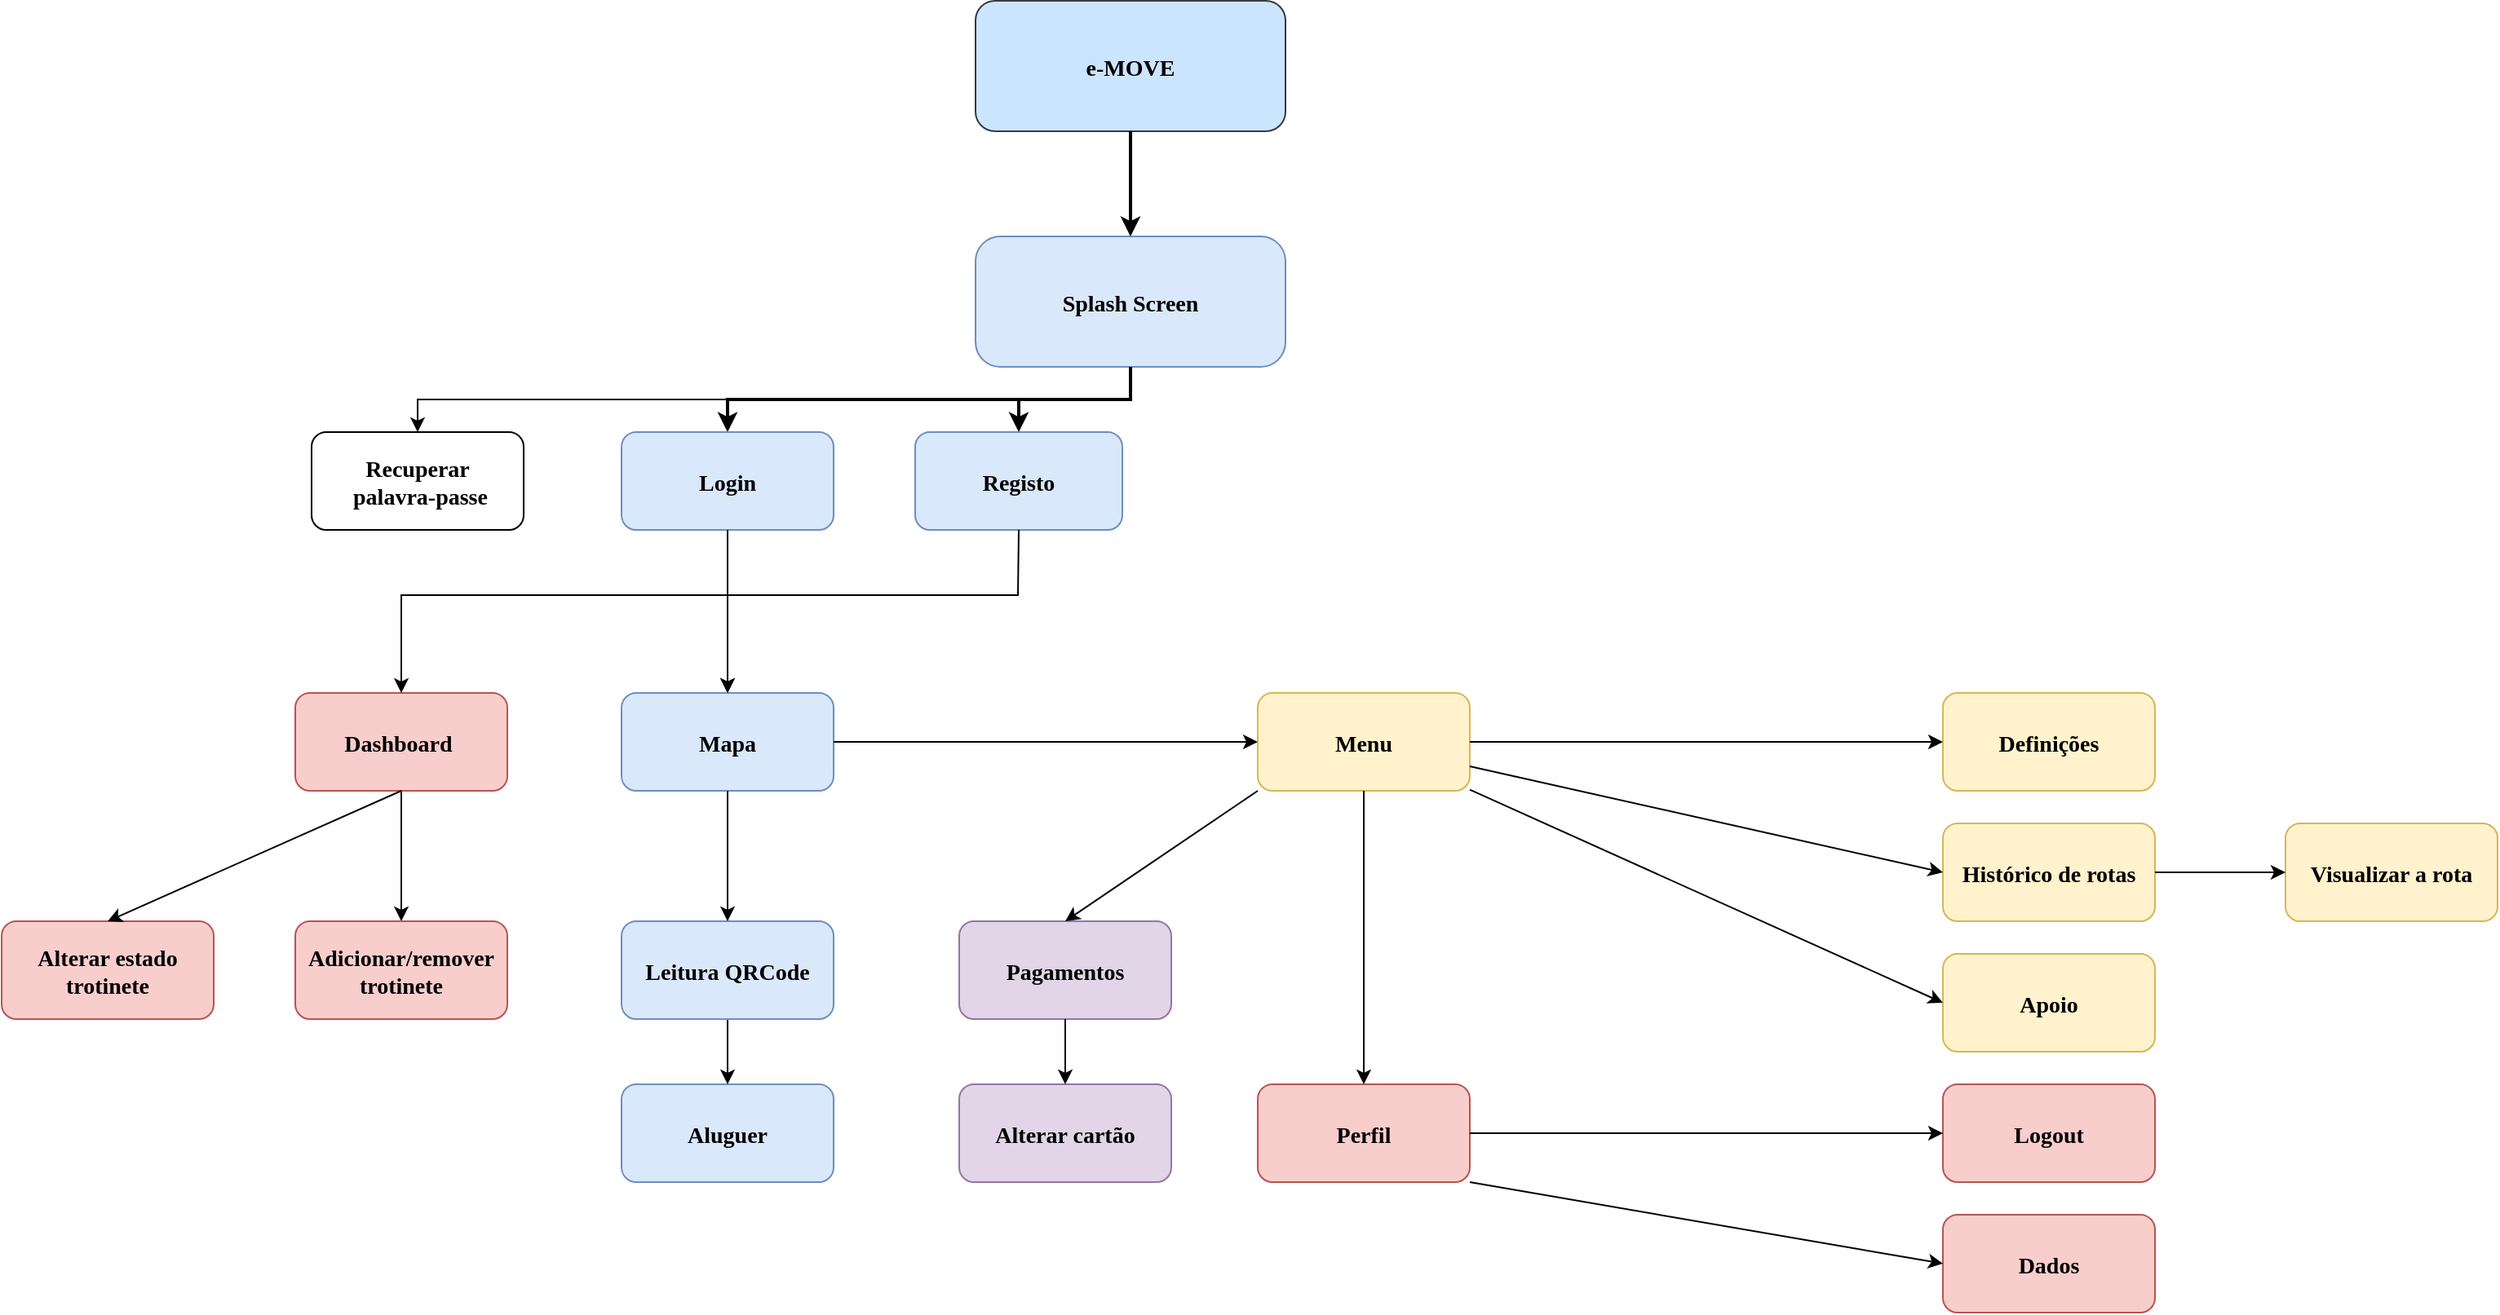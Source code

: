 <mxfile version="16.0.0" type="device"><diagram name="Page-1" id="2c0d36ab-eaac-3732-788b-9136903baeff"><mxGraphModel dx="827" dy="459" grid="1" gridSize="10" guides="1" tooltips="1" connect="1" arrows="1" fold="1" page="1" pageScale="1.5" pageWidth="1169" pageHeight="827" background="none" math="0" shadow="0"><root><mxCell id="0"/><mxCell id="1" parent="0"/><mxCell id="2" value="e-MOVE" style="rounded=1;fillColor=#cce5ff;strokeColor=#36393d;fontStyle=1;fontFamily=Tahoma;fontSize=14;" parent="1" vertex="1"><mxGeometry x="757" y="185.5" width="190" height="80" as="geometry"/></mxCell><mxCell id="13" value="Splash Screen" style="rounded=1;fillColor=#dae8fc;strokeColor=#6c8ebf;fontStyle=1;fontFamily=Tahoma;fontSize=14;arcSize=19;glass=0;shadow=0;sketch=0;" parent="1" vertex="1"><mxGeometry x="757" y="330" width="190" height="80" as="geometry"/></mxCell><mxCell id="61" value="" style="edgeStyle=elbowEdgeStyle;elbow=vertical;strokeWidth=2;rounded=0" parent="1" source="2" target="13" edge="1"><mxGeometry x="-23" y="135.5" width="100" height="100" as="geometry"><mxPoint x="-23" y="235.5" as="sourcePoint"/><mxPoint x="77" y="135.5" as="targetPoint"/></mxGeometry></mxCell><mxCell id="62" value="" style="edgeStyle=elbowEdgeStyle;elbow=vertical;strokeWidth=2;rounded=0;entryX=0.5;entryY=0;entryDx=0;entryDy=0;" parent="1" source="13" target="2tq0v9M3rVG6fNkMYPXv-124" edge="1"><mxGeometry x="627" y="130" width="100" height="100" as="geometry"><mxPoint x="627" y="230" as="sourcePoint"/><mxPoint x="772" y="450" as="targetPoint"/></mxGeometry></mxCell><mxCell id="2tq0v9M3rVG6fNkMYPXv-123" value="" style="edgeStyle=elbowEdgeStyle;elbow=vertical;strokeWidth=2;rounded=0;exitX=0.5;exitY=1;exitDx=0;exitDy=0;entryX=0.5;entryY=0;entryDx=0;entryDy=0;" parent="1" source="13" target="2tq0v9M3rVG6fNkMYPXv-125" edge="1"><mxGeometry x="637" y="140" width="100" height="100" as="geometry"><mxPoint x="862" y="420" as="sourcePoint"/><mxPoint x="970" y="454.5" as="targetPoint"/></mxGeometry></mxCell><mxCell id="2tq0v9M3rVG6fNkMYPXv-124" value="Login" style="rounded=1;fillColor=#dae8fc;strokeColor=#6c8ebf;fontStyle=1;fontFamily=Tahoma;fontSize=14" parent="1" vertex="1"><mxGeometry x="540" y="450" width="130" height="60" as="geometry"/></mxCell><mxCell id="2tq0v9M3rVG6fNkMYPXv-125" value="Registo" style="rounded=1;fillColor=#dae8fc;strokeColor=#6c8ebf;fontStyle=1;fontFamily=Tahoma;fontSize=14" parent="1" vertex="1"><mxGeometry x="720" y="450" width="127" height="60" as="geometry"/></mxCell><mxCell id="2tq0v9M3rVG6fNkMYPXv-128" value="Menu" style="rounded=1;fillColor=#fff2cc;strokeColor=#d6b656;fontStyle=1;fontFamily=Tahoma;fontSize=14" parent="1" vertex="1"><mxGeometry x="930" y="610" width="130" height="60" as="geometry"/></mxCell><mxCell id="2tq0v9M3rVG6fNkMYPXv-129" value="" style="endArrow=classic;html=1;rounded=0;exitX=0.5;exitY=1;exitDx=0;exitDy=0;entryX=0.5;entryY=0;entryDx=0;entryDy=0;" parent="1" source="2tq0v9M3rVG6fNkMYPXv-124" target="2tq0v9M3rVG6fNkMYPXv-130" edge="1"><mxGeometry width="50" height="50" relative="1" as="geometry"><mxPoint x="460" y="490" as="sourcePoint"/><mxPoint x="770" y="610" as="targetPoint"/><Array as="points"/></mxGeometry></mxCell><mxCell id="2tq0v9M3rVG6fNkMYPXv-130" value="Mapa" style="rounded=1;fillColor=#dae8fc;strokeColor=#6c8ebf;fontStyle=1;fontFamily=Tahoma;fontSize=14" parent="1" vertex="1"><mxGeometry x="540" y="610" width="130" height="60" as="geometry"/></mxCell><mxCell id="2tq0v9M3rVG6fNkMYPXv-134" value="Perfil" style="rounded=1;fillColor=#f8cecc;strokeColor=#b85450;fontStyle=1;fontFamily=Tahoma;fontSize=14" parent="1" vertex="1"><mxGeometry x="930" y="850" width="130" height="60" as="geometry"/></mxCell><mxCell id="2tq0v9M3rVG6fNkMYPXv-135" value="" style="endArrow=classic;html=1;rounded=0;" parent="1" source="2tq0v9M3rVG6fNkMYPXv-128" target="2tq0v9M3rVG6fNkMYPXv-134" edge="1"><mxGeometry width="50" height="50" relative="1" as="geometry"><mxPoint x="615" y="750" as="sourcePoint"/><mxPoint x="615" y="870" as="targetPoint"/></mxGeometry></mxCell><mxCell id="2tq0v9M3rVG6fNkMYPXv-136" value="Aluguer" style="rounded=1;fillColor=#dae8fc;strokeColor=#6c8ebf;fontStyle=1;fontFamily=Tahoma;fontSize=14" parent="1" vertex="1"><mxGeometry x="540" y="850" width="130" height="60" as="geometry"/></mxCell><mxCell id="2tq0v9M3rVG6fNkMYPXv-137" value="" style="endArrow=classic;html=1;rounded=0;exitX=0.5;exitY=1;exitDx=0;exitDy=0;" parent="1" source="2tq0v9M3rVG6fNkMYPXv-147" target="2tq0v9M3rVG6fNkMYPXv-136" edge="1"><mxGeometry width="50" height="50" relative="1" as="geometry"><mxPoint x="795" y="920" as="sourcePoint"/><mxPoint x="805" y="870" as="targetPoint"/></mxGeometry></mxCell><mxCell id="2tq0v9M3rVG6fNkMYPXv-138" value="Pagamentos" style="rounded=1;fillColor=#e1d5e7;strokeColor=#9673a6;fontStyle=1;fontFamily=Tahoma;fontSize=14" parent="1" vertex="1"><mxGeometry x="747" y="750" width="130" height="60" as="geometry"/></mxCell><mxCell id="2tq0v9M3rVG6fNkMYPXv-139" value="" style="endArrow=classic;html=1;rounded=0;exitX=0;exitY=1;exitDx=0;exitDy=0;entryX=0.5;entryY=0;entryDx=0;entryDy=0;" parent="1" source="2tq0v9M3rVG6fNkMYPXv-128" target="2tq0v9M3rVG6fNkMYPXv-138" edge="1"><mxGeometry width="50" height="50" relative="1" as="geometry"><mxPoint x="660" y="830" as="sourcePoint"/><mxPoint x="710" y="780" as="targetPoint"/></mxGeometry></mxCell><mxCell id="2tq0v9M3rVG6fNkMYPXv-140" value="Dados" style="rounded=1;fillColor=#f8cecc;strokeColor=#b85450;fontStyle=1;fontFamily=Tahoma;fontSize=14" parent="1" vertex="1"><mxGeometry x="1350" y="930" width="130" height="60" as="geometry"/></mxCell><mxCell id="2tq0v9M3rVG6fNkMYPXv-141" value="" style="endArrow=classic;html=1;rounded=0;exitX=1;exitY=1;exitDx=0;exitDy=0;entryX=0;entryY=0.5;entryDx=0;entryDy=0;exitPerimeter=0;" parent="1" source="2tq0v9M3rVG6fNkMYPXv-134" target="2tq0v9M3rVG6fNkMYPXv-140" edge="1"><mxGeometry width="50" height="50" relative="1" as="geometry"><mxPoint x="1035" y="870" as="sourcePoint"/><mxPoint x="1035" y="980" as="targetPoint"/><Array as="points"/></mxGeometry></mxCell><mxCell id="2tq0v9M3rVG6fNkMYPXv-143" value="" style="endArrow=classic;html=1;rounded=0;exitX=0.5;exitY=1;exitDx=0;exitDy=0;entryX=0.5;entryY=0;entryDx=0;entryDy=0;" parent="1" source="2tq0v9M3rVG6fNkMYPXv-125" target="2tq0v9M3rVG6fNkMYPXv-130" edge="1"><mxGeometry width="50" height="50" relative="1" as="geometry"><mxPoint x="780" y="710" as="sourcePoint"/><mxPoint x="970" y="620" as="targetPoint"/><Array as="points"><mxPoint x="783" y="550"/><mxPoint x="605" y="550"/></Array></mxGeometry></mxCell><mxCell id="2tq0v9M3rVG6fNkMYPXv-145" value="Logout" style="rounded=1;fillColor=#f8cecc;strokeColor=#b85450;fontStyle=1;fontFamily=Tahoma;fontSize=14" parent="1" vertex="1"><mxGeometry x="1350" y="850" width="130" height="60" as="geometry"/></mxCell><mxCell id="2tq0v9M3rVG6fNkMYPXv-146" value="" style="endArrow=classic;html=1;rounded=0;exitX=1;exitY=0.5;exitDx=0;exitDy=0;entryX=0;entryY=0.5;entryDx=0;entryDy=0;" parent="1" source="2tq0v9M3rVG6fNkMYPXv-134" target="2tq0v9M3rVG6fNkMYPXv-145" edge="1"><mxGeometry width="50" height="50" relative="1" as="geometry"><mxPoint x="695" y="870" as="sourcePoint"/><mxPoint x="695" y="990" as="targetPoint"/><Array as="points"/></mxGeometry></mxCell><mxCell id="2tq0v9M3rVG6fNkMYPXv-147" value="Leitura QRCode" style="rounded=1;fillColor=#dae8fc;strokeColor=#6c8ebf;fontStyle=1;fontFamily=Tahoma;fontSize=14" parent="1" vertex="1"><mxGeometry x="540" y="750" width="130" height="60" as="geometry"/></mxCell><mxCell id="2tq0v9M3rVG6fNkMYPXv-148" value="" style="endArrow=classic;html=1;rounded=0;exitX=0.5;exitY=1;exitDx=0;exitDy=0;entryX=0.5;entryY=0;entryDx=0;entryDy=0;" parent="1" source="2tq0v9M3rVG6fNkMYPXv-130" target="2tq0v9M3rVG6fNkMYPXv-147" edge="1"><mxGeometry width="50" height="50" relative="1" as="geometry"><mxPoint x="580" y="890" as="sourcePoint"/><mxPoint x="630" y="840" as="targetPoint"/><Array as="points"/></mxGeometry></mxCell><mxCell id="2tq0v9M3rVG6fNkMYPXv-150" value="" style="endArrow=classic;html=1;rounded=0;exitX=1;exitY=0.5;exitDx=0;exitDy=0;" parent="1" source="2tq0v9M3rVG6fNkMYPXv-130" target="2tq0v9M3rVG6fNkMYPXv-128" edge="1"><mxGeometry width="50" height="50" relative="1" as="geometry"><mxPoint x="720" y="780" as="sourcePoint"/><mxPoint x="770" y="730" as="targetPoint"/></mxGeometry></mxCell><mxCell id="2tq0v9M3rVG6fNkMYPXv-151" value="Definições" style="rounded=1;fillColor=#fff2cc;strokeColor=#d6b656;fontStyle=1;fontFamily=Tahoma;fontSize=14" parent="1" vertex="1"><mxGeometry x="1350" y="610" width="130" height="60" as="geometry"/></mxCell><mxCell id="2tq0v9M3rVG6fNkMYPXv-152" value="" style="endArrow=classic;html=1;rounded=0;exitX=1;exitY=0.5;exitDx=0;exitDy=0;entryX=0;entryY=0.5;entryDx=0;entryDy=0;" parent="1" source="2tq0v9M3rVG6fNkMYPXv-128" target="2tq0v9M3rVG6fNkMYPXv-151" edge="1"><mxGeometry width="50" height="50" relative="1" as="geometry"><mxPoint x="720" y="780" as="sourcePoint"/><mxPoint x="770" y="730" as="targetPoint"/></mxGeometry></mxCell><mxCell id="ZxWaKRYF3JNgW6IcgSV7-62" value="Histórico de rotas" style="rounded=1;fillColor=#fff2cc;strokeColor=#d6b656;fontStyle=1;fontFamily=Tahoma;fontSize=14" parent="1" vertex="1"><mxGeometry x="1350" y="690" width="130" height="60" as="geometry"/></mxCell><mxCell id="ZxWaKRYF3JNgW6IcgSV7-63" value="" style="endArrow=classic;html=1;rounded=0;exitX=1;exitY=0.75;exitDx=0;exitDy=0;entryX=0;entryY=0.5;entryDx=0;entryDy=0;" parent="1" source="2tq0v9M3rVG6fNkMYPXv-128" target="ZxWaKRYF3JNgW6IcgSV7-62" edge="1"><mxGeometry width="50" height="50" relative="1" as="geometry"><mxPoint x="880" y="870" as="sourcePoint"/><mxPoint x="930" y="820" as="targetPoint"/><Array as="points"/></mxGeometry></mxCell><mxCell id="chv19HTiH4gNCiyK923G-62" value="Alterar cartão" style="rounded=1;fillColor=#e1d5e7;strokeColor=#9673a6;fontStyle=1;fontFamily=Tahoma;fontSize=14" parent="1" vertex="1"><mxGeometry x="747" y="850" width="130" height="60" as="geometry"/></mxCell><mxCell id="chv19HTiH4gNCiyK923G-64" value="Apoio" style="rounded=1;fillColor=#fff2cc;strokeColor=#d6b656;fontStyle=1;fontFamily=Tahoma;fontSize=14" parent="1" vertex="1"><mxGeometry x="1350" y="770" width="130" height="60" as="geometry"/></mxCell><mxCell id="chv19HTiH4gNCiyK923G-66" value="" style="endArrow=classic;html=1;rounded=0;entryX=0;entryY=0.5;entryDx=0;entryDy=0;" parent="1" source="2tq0v9M3rVG6fNkMYPXv-128" target="chv19HTiH4gNCiyK923G-64" edge="1"><mxGeometry width="50" height="50" relative="1" as="geometry"><mxPoint x="1000" y="850" as="sourcePoint"/><mxPoint x="1050" y="800" as="targetPoint"/></mxGeometry></mxCell><mxCell id="chv19HTiH4gNCiyK923G-68" value="" style="endArrow=classic;html=1;rounded=0;entryX=0.5;entryY=0;entryDx=0;entryDy=0;" parent="1" source="2tq0v9M3rVG6fNkMYPXv-138" target="chv19HTiH4gNCiyK923G-62" edge="1"><mxGeometry width="50" height="50" relative="1" as="geometry"><mxPoint x="1000" y="850" as="sourcePoint"/><mxPoint x="1050" y="800" as="targetPoint"/></mxGeometry></mxCell><mxCell id="tnBz2n82o35s14MmXcwn-62" value="Visualizar a rota" style="rounded=1;fillColor=#fff2cc;strokeColor=#d6b656;fontStyle=1;fontFamily=Tahoma;fontSize=14" vertex="1" parent="1"><mxGeometry x="1560" y="690" width="130" height="60" as="geometry"/></mxCell><mxCell id="tnBz2n82o35s14MmXcwn-63" value="" style="endArrow=classic;html=1;rounded=0;exitX=1;exitY=0.5;exitDx=0;exitDy=0;" edge="1" parent="1" source="ZxWaKRYF3JNgW6IcgSV7-62" target="tnBz2n82o35s14MmXcwn-62"><mxGeometry width="50" height="50" relative="1" as="geometry"><mxPoint x="1110" y="780" as="sourcePoint"/><mxPoint x="1160" y="730" as="targetPoint"/></mxGeometry></mxCell><mxCell id="tnBz2n82o35s14MmXcwn-64" value="Recuperar&#10; palavra-passe" style="rounded=1;fontStyle=1;fontFamily=Tahoma;fontSize=14" vertex="1" parent="1"><mxGeometry x="350" y="450" width="130" height="60" as="geometry"/></mxCell><mxCell id="tnBz2n82o35s14MmXcwn-65" value="" style="endArrow=classic;html=1;rounded=0;exitX=0.5;exitY=1;exitDx=0;exitDy=0;entryX=0.5;entryY=0;entryDx=0;entryDy=0;" edge="1" parent="1" source="13" target="tnBz2n82o35s14MmXcwn-64"><mxGeometry width="50" height="50" relative="1" as="geometry"><mxPoint x="570" y="520" as="sourcePoint"/><mxPoint x="620" y="470" as="targetPoint"/><Array as="points"><mxPoint x="852" y="430"/><mxPoint x="415" y="430"/></Array></mxGeometry></mxCell><mxCell id="tnBz2n82o35s14MmXcwn-69" value="" style="edgeStyle=orthogonalEdgeStyle;rounded=0;orthogonalLoop=1;jettySize=auto;html=1;" edge="1" parent="1" source="tnBz2n82o35s14MmXcwn-66" target="tnBz2n82o35s14MmXcwn-68"><mxGeometry relative="1" as="geometry"/></mxCell><mxCell id="tnBz2n82o35s14MmXcwn-66" value="Dashboard " style="rounded=1;fontStyle=1;fontFamily=Tahoma;fontSize=14;fillColor=#f8cecc;strokeColor=#b85450;" vertex="1" parent="1"><mxGeometry x="340" y="610" width="130" height="60" as="geometry"/></mxCell><mxCell id="tnBz2n82o35s14MmXcwn-67" value="" style="endArrow=classic;html=1;rounded=0;exitX=0.5;exitY=1;exitDx=0;exitDy=0;entryX=0.5;entryY=0;entryDx=0;entryDy=0;" edge="1" parent="1" source="2tq0v9M3rVG6fNkMYPXv-124" target="tnBz2n82o35s14MmXcwn-66"><mxGeometry width="50" height="50" relative="1" as="geometry"><mxPoint x="560" y="660" as="sourcePoint"/><mxPoint x="610" y="610" as="targetPoint"/><Array as="points"><mxPoint x="605" y="550"/><mxPoint x="405" y="550"/></Array></mxGeometry></mxCell><mxCell id="tnBz2n82o35s14MmXcwn-68" value="Adicionar/remover&#10;trotinete" style="rounded=1;fontStyle=1;fontFamily=Tahoma;fontSize=14;fillColor=#f8cecc;strokeColor=#b85450;" vertex="1" parent="1"><mxGeometry x="340" y="750" width="130" height="60" as="geometry"/></mxCell><mxCell id="tnBz2n82o35s14MmXcwn-70" value="Alterar estado&#10;trotinete" style="rounded=1;fontStyle=1;fontFamily=Tahoma;fontSize=14;fillColor=#f8cecc;strokeColor=#b85450;" vertex="1" parent="1"><mxGeometry x="160" y="750" width="130" height="60" as="geometry"/></mxCell><mxCell id="tnBz2n82o35s14MmXcwn-71" value="" style="endArrow=classic;html=1;rounded=0;entryX=0.5;entryY=0;entryDx=0;entryDy=0;exitX=0.5;exitY=1;exitDx=0;exitDy=0;" edge="1" parent="1" source="tnBz2n82o35s14MmXcwn-66" target="tnBz2n82o35s14MmXcwn-70"><mxGeometry width="50" height="50" relative="1" as="geometry"><mxPoint x="460" y="770" as="sourcePoint"/><mxPoint x="510" y="720" as="targetPoint"/></mxGeometry></mxCell></root></mxGraphModel></diagram></mxfile>
